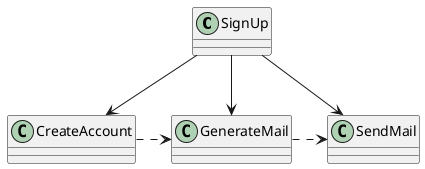 @startuml

SignUp -down-> CreateAccount
SignUp -down-> GenerateMail
SignUp -down-> SendMail
CreateAccount .right.> GenerateMail
GenerateMail .right.> SendMail

@enduml